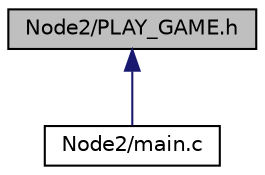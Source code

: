 digraph "Node2/PLAY_GAME.h"
{
  edge [fontname="Helvetica",fontsize="10",labelfontname="Helvetica",labelfontsize="10"];
  node [fontname="Helvetica",fontsize="10",shape=record];
  Node1 [label="Node2/PLAY_GAME.h",height=0.2,width=0.4,color="black", fillcolor="grey75", style="filled", fontcolor="black"];
  Node1 -> Node2 [dir="back",color="midnightblue",fontsize="10",style="solid",fontname="Helvetica"];
  Node2 [label="Node2/main.c",height=0.2,width=0.4,color="black", fillcolor="white", style="filled",URL="$_node2_2main_8c.html"];
}
